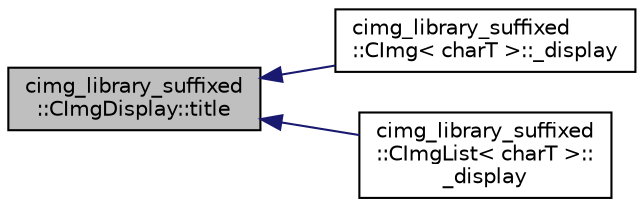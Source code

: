 digraph "cimg_library_suffixed::CImgDisplay::title"
{
  edge [fontname="Helvetica",fontsize="10",labelfontname="Helvetica",labelfontsize="10"];
  node [fontname="Helvetica",fontsize="10",shape=record];
  rankdir="LR";
  Node572 [label="cimg_library_suffixed\l::CImgDisplay::title",height=0.2,width=0.4,color="black", fillcolor="grey75", style="filled", fontcolor="black"];
  Node572 -> Node573 [dir="back",color="midnightblue",fontsize="10",style="solid",fontname="Helvetica"];
  Node573 [label="cimg_library_suffixed\l::CImg\< charT \>::_display",height=0.2,width=0.4,color="black", fillcolor="white", style="filled",URL="$structcimg__library__suffixed_1_1_c_img.html#adf9d80c60e82b079056c31cb0fe61faf"];
  Node572 -> Node574 [dir="back",color="midnightblue",fontsize="10",style="solid",fontname="Helvetica"];
  Node574 [label="cimg_library_suffixed\l::CImgList\< charT \>::\l_display",height=0.2,width=0.4,color="black", fillcolor="white", style="filled",URL="$structcimg__library__suffixed_1_1_c_img_list.html#af514efa37d021bd02a95186531139a38"];
}
